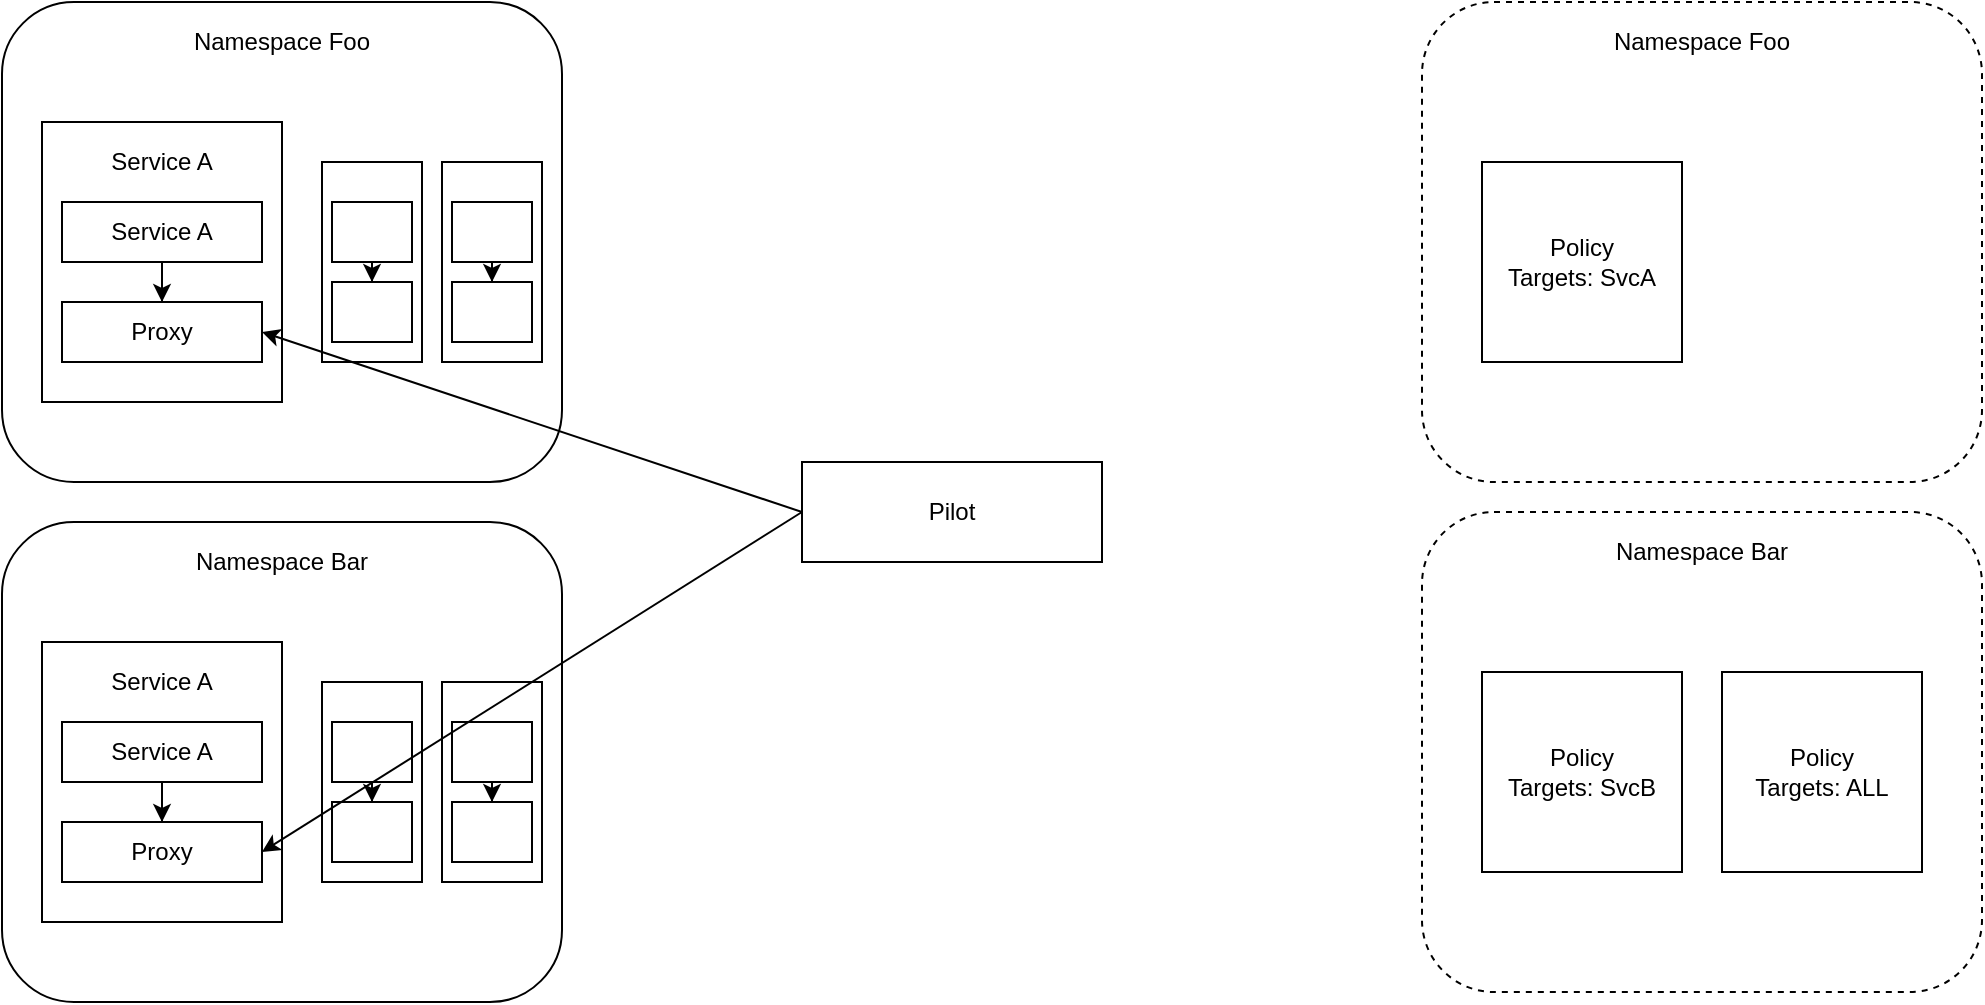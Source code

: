 <mxfile version="12.6.5" type="device"><diagram id="7IMLkPa9mZ_0x0T6RL2x" name="Page-1"><mxGraphModel dx="1024" dy="592" grid="1" gridSize="10" guides="1" tooltips="1" connect="1" arrows="1" fold="1" page="1" pageScale="1" pageWidth="2339" pageHeight="3300" math="0" shadow="0"><root><mxCell id="0"/><mxCell id="1" parent="0"/><mxCell id="GnF8BXiNejRL8_zsUk6R-1" value="" style="rounded=1;whiteSpace=wrap;html=1;" vertex="1" parent="1"><mxGeometry x="180" y="310" width="280" height="240" as="geometry"/></mxCell><mxCell id="GnF8BXiNejRL8_zsUk6R-2" value="" style="rounded=0;whiteSpace=wrap;html=1;" vertex="1" parent="1"><mxGeometry x="200" y="370" width="120" height="140" as="geometry"/></mxCell><mxCell id="GnF8BXiNejRL8_zsUk6R-10" style="edgeStyle=orthogonalEdgeStyle;rounded=0;orthogonalLoop=1;jettySize=auto;html=1;" edge="1" parent="1" source="GnF8BXiNejRL8_zsUk6R-3" target="GnF8BXiNejRL8_zsUk6R-5"><mxGeometry relative="1" as="geometry"/></mxCell><mxCell id="GnF8BXiNejRL8_zsUk6R-3" value="Service A" style="rounded=0;whiteSpace=wrap;html=1;" vertex="1" parent="1"><mxGeometry x="210" y="410" width="100" height="30" as="geometry"/></mxCell><mxCell id="GnF8BXiNejRL8_zsUk6R-4" value="Service A" style="text;html=1;strokeColor=none;fillColor=none;align=center;verticalAlign=middle;whiteSpace=wrap;rounded=0;" vertex="1" parent="1"><mxGeometry x="230" y="380" width="60" height="20" as="geometry"/></mxCell><mxCell id="GnF8BXiNejRL8_zsUk6R-5" value="Proxy" style="rounded=0;whiteSpace=wrap;html=1;" vertex="1" parent="1"><mxGeometry x="210" y="460" width="100" height="30" as="geometry"/></mxCell><mxCell id="GnF8BXiNejRL8_zsUk6R-7" value="Namespace Foo" style="text;html=1;strokeColor=none;fillColor=none;align=center;verticalAlign=middle;whiteSpace=wrap;rounded=0;" vertex="1" parent="1"><mxGeometry x="270" y="320" width="100" height="20" as="geometry"/></mxCell><mxCell id="GnF8BXiNejRL8_zsUk6R-8" value="" style="rounded=0;whiteSpace=wrap;html=1;" vertex="1" parent="1"><mxGeometry x="340" y="390" width="50" height="100" as="geometry"/></mxCell><mxCell id="GnF8BXiNejRL8_zsUk6R-9" value="" style="rounded=0;whiteSpace=wrap;html=1;" vertex="1" parent="1"><mxGeometry x="400" y="390" width="50" height="100" as="geometry"/></mxCell><mxCell id="GnF8BXiNejRL8_zsUk6R-16" style="edgeStyle=orthogonalEdgeStyle;rounded=0;orthogonalLoop=1;jettySize=auto;html=1;" edge="1" parent="1" source="GnF8BXiNejRL8_zsUk6R-11" target="GnF8BXiNejRL8_zsUk6R-14"><mxGeometry relative="1" as="geometry"/></mxCell><mxCell id="GnF8BXiNejRL8_zsUk6R-11" value="" style="rounded=0;whiteSpace=wrap;html=1;" vertex="1" parent="1"><mxGeometry x="345" y="410" width="40" height="30" as="geometry"/></mxCell><mxCell id="GnF8BXiNejRL8_zsUk6R-15" style="edgeStyle=orthogonalEdgeStyle;rounded=0;orthogonalLoop=1;jettySize=auto;html=1;" edge="1" parent="1" source="GnF8BXiNejRL8_zsUk6R-12" target="GnF8BXiNejRL8_zsUk6R-13"><mxGeometry relative="1" as="geometry"/></mxCell><mxCell id="GnF8BXiNejRL8_zsUk6R-12" value="" style="rounded=0;whiteSpace=wrap;html=1;" vertex="1" parent="1"><mxGeometry x="405" y="410" width="40" height="30" as="geometry"/></mxCell><mxCell id="GnF8BXiNejRL8_zsUk6R-13" value="" style="rounded=0;whiteSpace=wrap;html=1;" vertex="1" parent="1"><mxGeometry x="405" y="450" width="40" height="30" as="geometry"/></mxCell><mxCell id="GnF8BXiNejRL8_zsUk6R-14" value="" style="rounded=0;whiteSpace=wrap;html=1;" vertex="1" parent="1"><mxGeometry x="345" y="450" width="40" height="30" as="geometry"/></mxCell><mxCell id="GnF8BXiNejRL8_zsUk6R-17" value="" style="rounded=1;whiteSpace=wrap;html=1;" vertex="1" parent="1"><mxGeometry x="180" y="570" width="280" height="240" as="geometry"/></mxCell><mxCell id="GnF8BXiNejRL8_zsUk6R-18" value="" style="rounded=0;whiteSpace=wrap;html=1;" vertex="1" parent="1"><mxGeometry x="200" y="630" width="120" height="140" as="geometry"/></mxCell><mxCell id="GnF8BXiNejRL8_zsUk6R-19" style="edgeStyle=orthogonalEdgeStyle;rounded=0;orthogonalLoop=1;jettySize=auto;html=1;" edge="1" parent="1" source="GnF8BXiNejRL8_zsUk6R-20" target="GnF8BXiNejRL8_zsUk6R-22"><mxGeometry relative="1" as="geometry"/></mxCell><mxCell id="GnF8BXiNejRL8_zsUk6R-20" value="Service A" style="rounded=0;whiteSpace=wrap;html=1;" vertex="1" parent="1"><mxGeometry x="210" y="670" width="100" height="30" as="geometry"/></mxCell><mxCell id="GnF8BXiNejRL8_zsUk6R-21" value="Service A" style="text;html=1;strokeColor=none;fillColor=none;align=center;verticalAlign=middle;whiteSpace=wrap;rounded=0;" vertex="1" parent="1"><mxGeometry x="230" y="640" width="60" height="20" as="geometry"/></mxCell><mxCell id="GnF8BXiNejRL8_zsUk6R-22" value="Proxy" style="rounded=0;whiteSpace=wrap;html=1;" vertex="1" parent="1"><mxGeometry x="210" y="720" width="100" height="30" as="geometry"/></mxCell><mxCell id="GnF8BXiNejRL8_zsUk6R-23" value="Namespace Bar" style="text;html=1;strokeColor=none;fillColor=none;align=center;verticalAlign=middle;whiteSpace=wrap;rounded=0;" vertex="1" parent="1"><mxGeometry x="270" y="580" width="100" height="20" as="geometry"/></mxCell><mxCell id="GnF8BXiNejRL8_zsUk6R-24" value="" style="rounded=0;whiteSpace=wrap;html=1;" vertex="1" parent="1"><mxGeometry x="340" y="650" width="50" height="100" as="geometry"/></mxCell><mxCell id="GnF8BXiNejRL8_zsUk6R-25" value="" style="rounded=0;whiteSpace=wrap;html=1;" vertex="1" parent="1"><mxGeometry x="400" y="650" width="50" height="100" as="geometry"/></mxCell><mxCell id="GnF8BXiNejRL8_zsUk6R-26" style="edgeStyle=orthogonalEdgeStyle;rounded=0;orthogonalLoop=1;jettySize=auto;html=1;" edge="1" parent="1" source="GnF8BXiNejRL8_zsUk6R-27" target="GnF8BXiNejRL8_zsUk6R-31"><mxGeometry relative="1" as="geometry"/></mxCell><mxCell id="GnF8BXiNejRL8_zsUk6R-27" value="" style="rounded=0;whiteSpace=wrap;html=1;" vertex="1" parent="1"><mxGeometry x="345" y="670" width="40" height="30" as="geometry"/></mxCell><mxCell id="GnF8BXiNejRL8_zsUk6R-28" style="edgeStyle=orthogonalEdgeStyle;rounded=0;orthogonalLoop=1;jettySize=auto;html=1;" edge="1" parent="1" source="GnF8BXiNejRL8_zsUk6R-29" target="GnF8BXiNejRL8_zsUk6R-30"><mxGeometry relative="1" as="geometry"/></mxCell><mxCell id="GnF8BXiNejRL8_zsUk6R-29" value="" style="rounded=0;whiteSpace=wrap;html=1;" vertex="1" parent="1"><mxGeometry x="405" y="670" width="40" height="30" as="geometry"/></mxCell><mxCell id="GnF8BXiNejRL8_zsUk6R-30" value="" style="rounded=0;whiteSpace=wrap;html=1;" vertex="1" parent="1"><mxGeometry x="405" y="710" width="40" height="30" as="geometry"/></mxCell><mxCell id="GnF8BXiNejRL8_zsUk6R-31" value="" style="rounded=0;whiteSpace=wrap;html=1;" vertex="1" parent="1"><mxGeometry x="345" y="710" width="40" height="30" as="geometry"/></mxCell><mxCell id="GnF8BXiNejRL8_zsUk6R-33" style="rounded=0;orthogonalLoop=1;jettySize=auto;html=1;entryX=1;entryY=0.5;entryDx=0;entryDy=0;exitX=0;exitY=0.5;exitDx=0;exitDy=0;" edge="1" parent="1" source="GnF8BXiNejRL8_zsUk6R-32" target="GnF8BXiNejRL8_zsUk6R-22"><mxGeometry relative="1" as="geometry"/></mxCell><mxCell id="GnF8BXiNejRL8_zsUk6R-34" style="edgeStyle=none;rounded=0;orthogonalLoop=1;jettySize=auto;html=1;entryX=1;entryY=0.5;entryDx=0;entryDy=0;exitX=0;exitY=0.5;exitDx=0;exitDy=0;" edge="1" parent="1" source="GnF8BXiNejRL8_zsUk6R-32" target="GnF8BXiNejRL8_zsUk6R-5"><mxGeometry relative="1" as="geometry"/></mxCell><mxCell id="GnF8BXiNejRL8_zsUk6R-32" value="Pilot" style="rounded=0;whiteSpace=wrap;html=1;" vertex="1" parent="1"><mxGeometry x="580" y="540" width="150" height="50" as="geometry"/></mxCell><mxCell id="GnF8BXiNejRL8_zsUk6R-36" value="" style="rounded=1;whiteSpace=wrap;html=1;dashed=1;" vertex="1" parent="1"><mxGeometry x="890" y="310" width="280" height="240" as="geometry"/></mxCell><mxCell id="GnF8BXiNejRL8_zsUk6R-37" value="Policy&lt;br&gt;Targets: SvcA" style="whiteSpace=wrap;html=1;aspect=fixed;" vertex="1" parent="1"><mxGeometry x="920" y="390" width="100" height="100" as="geometry"/></mxCell><mxCell id="GnF8BXiNejRL8_zsUk6R-38" style="edgeStyle=none;rounded=0;orthogonalLoop=1;jettySize=auto;html=1;exitX=0.75;exitY=1;exitDx=0;exitDy=0;" edge="1" parent="1" source="GnF8BXiNejRL8_zsUk6R-7" target="GnF8BXiNejRL8_zsUk6R-7"><mxGeometry relative="1" as="geometry"/></mxCell><mxCell id="GnF8BXiNejRL8_zsUk6R-39" value="Namespace Foo" style="text;html=1;strokeColor=none;fillColor=none;align=center;verticalAlign=middle;whiteSpace=wrap;rounded=0;" vertex="1" parent="1"><mxGeometry x="980" y="320" width="100" height="20" as="geometry"/></mxCell><mxCell id="GnF8BXiNejRL8_zsUk6R-40" value="" style="rounded=1;whiteSpace=wrap;html=1;dashed=1;" vertex="1" parent="1"><mxGeometry x="890" y="565" width="280" height="240" as="geometry"/></mxCell><mxCell id="GnF8BXiNejRL8_zsUk6R-41" value="Policy&lt;br&gt;Targets: SvcB" style="whiteSpace=wrap;html=1;aspect=fixed;" vertex="1" parent="1"><mxGeometry x="920" y="645" width="100" height="100" as="geometry"/></mxCell><mxCell id="GnF8BXiNejRL8_zsUk6R-42" value="Namespace Bar" style="text;html=1;strokeColor=none;fillColor=none;align=center;verticalAlign=middle;whiteSpace=wrap;rounded=0;" vertex="1" parent="1"><mxGeometry x="980" y="575" width="100" height="20" as="geometry"/></mxCell><mxCell id="GnF8BXiNejRL8_zsUk6R-43" value="Policy&lt;br&gt;Targets: ALL" style="whiteSpace=wrap;html=1;aspect=fixed;" vertex="1" parent="1"><mxGeometry x="1040" y="645" width="100" height="100" as="geometry"/></mxCell></root></mxGraphModel></diagram></mxfile>